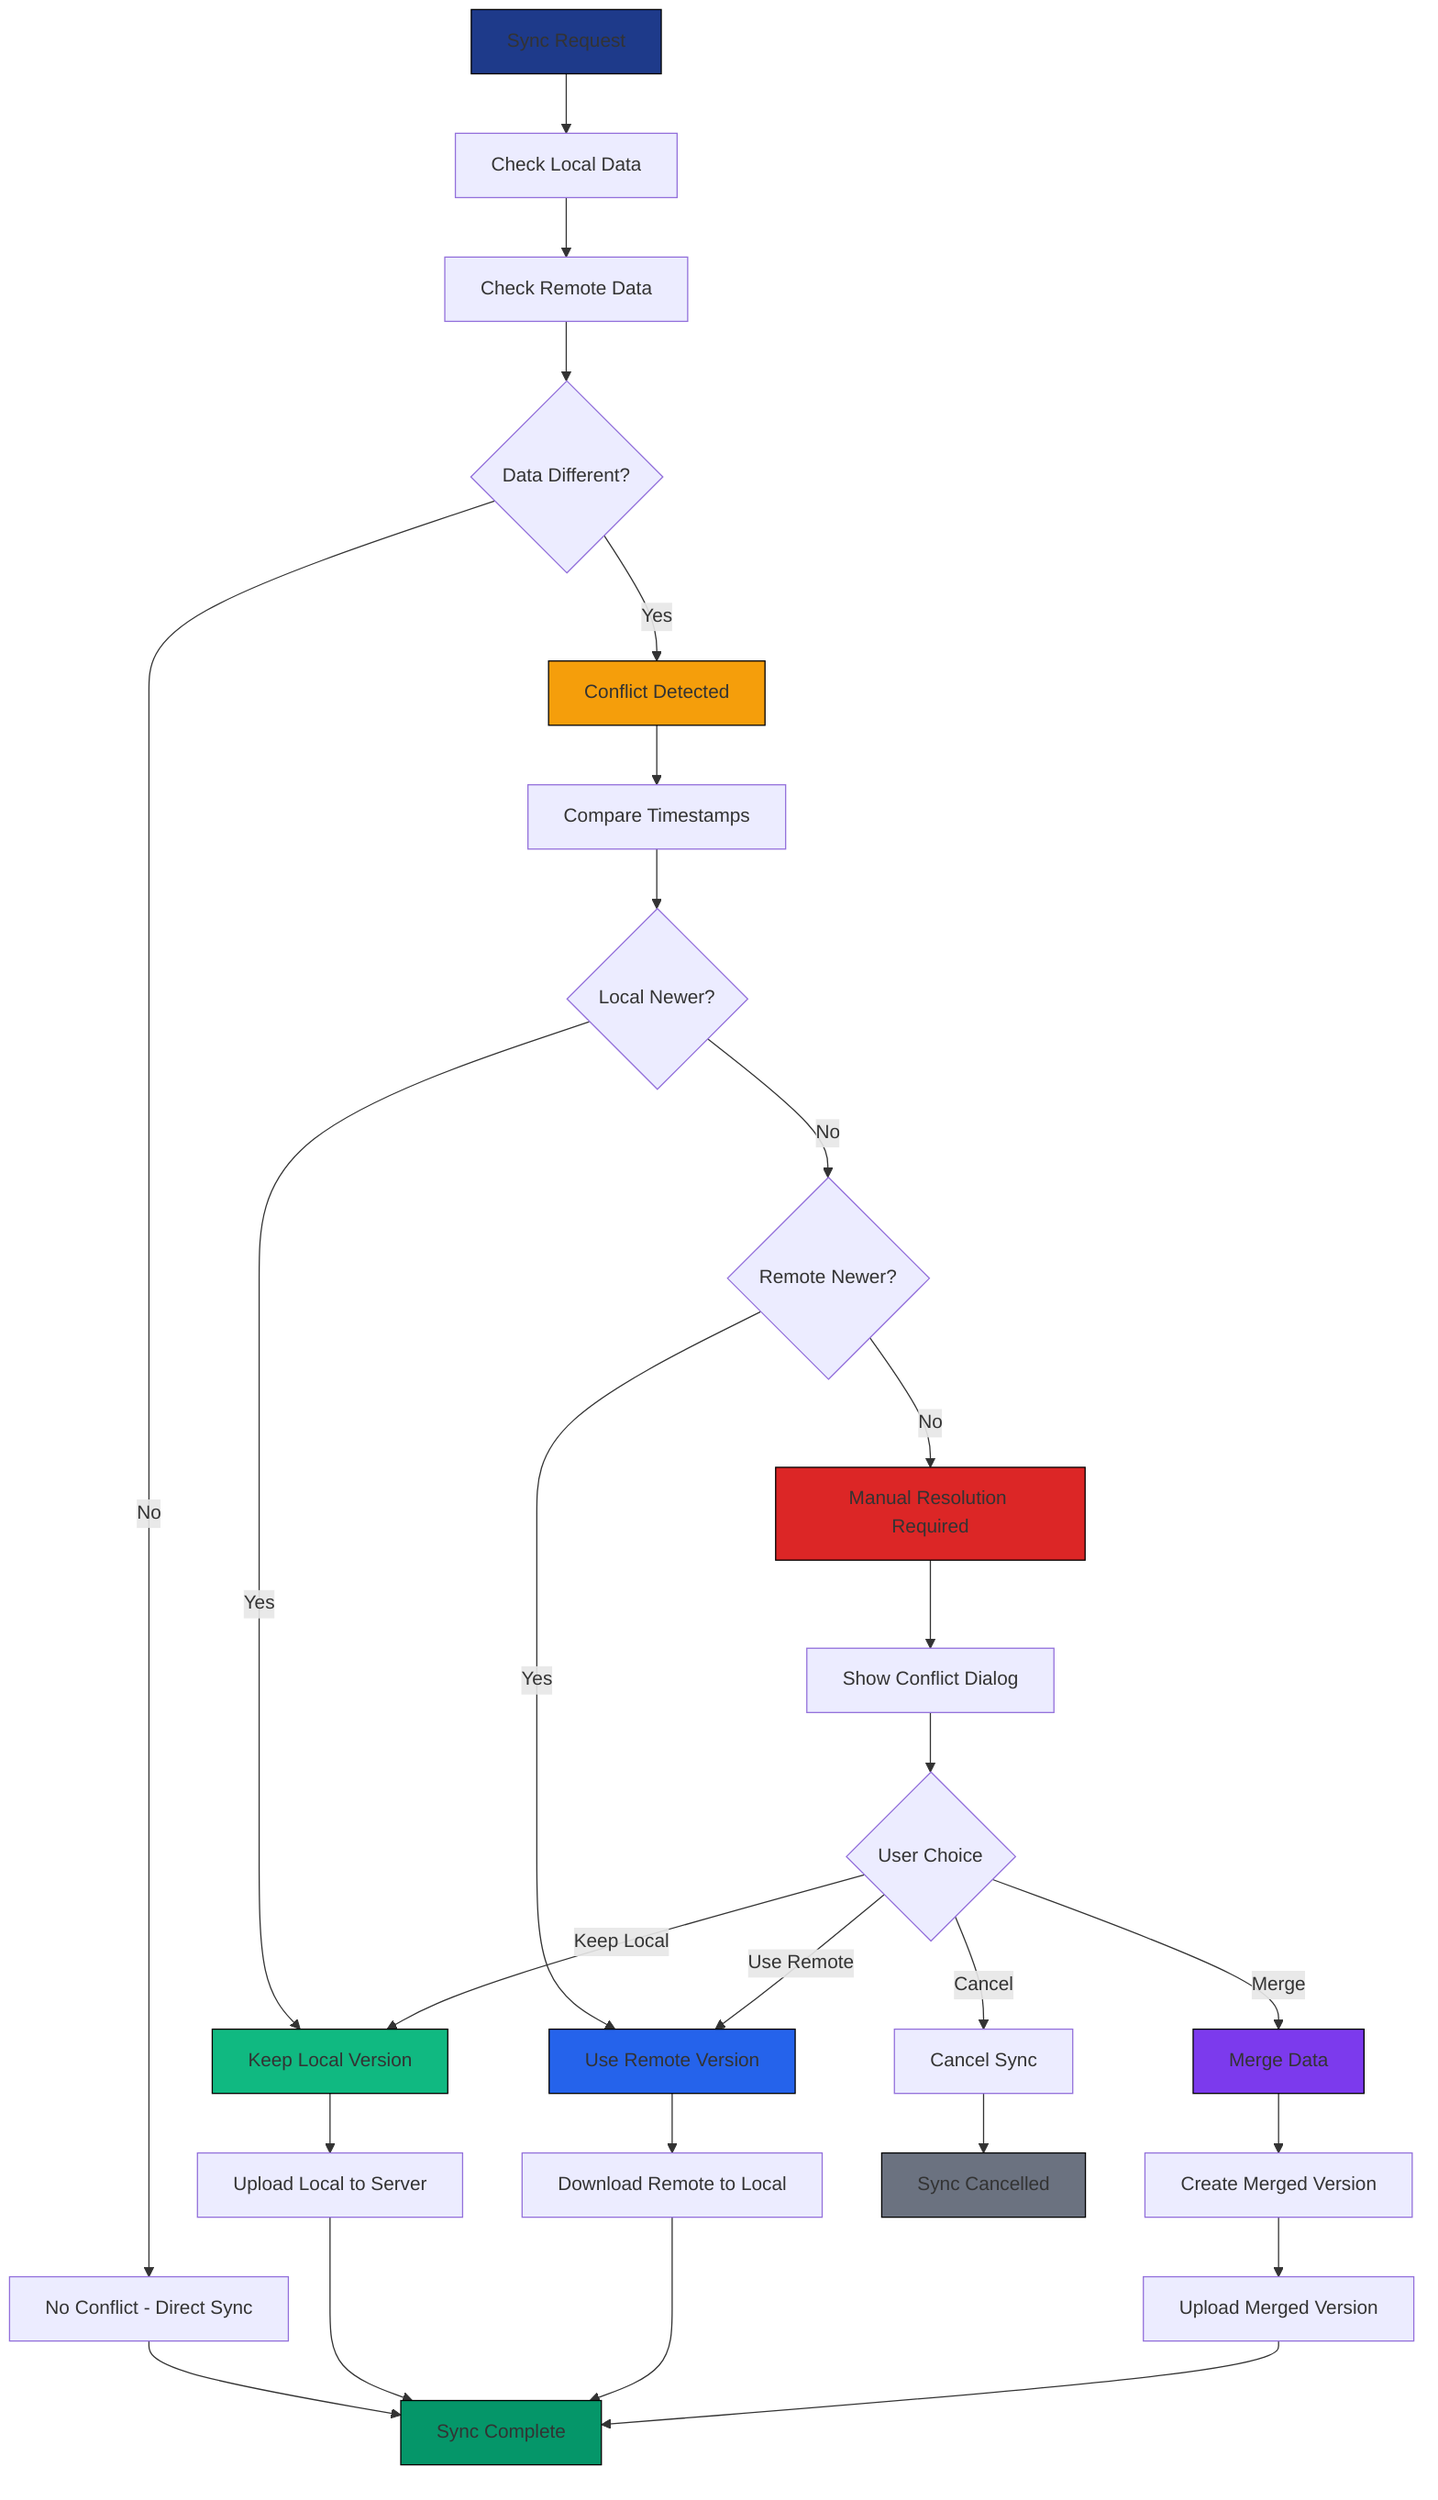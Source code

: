 graph TD
    A[Sync Request] --> B[Check Local Data]
    B --> C[Check Remote Data]
    C --> D{Data Different?}
    
    D -->|No| E[No Conflict - Direct Sync]
    D -->|Yes| F[Conflict Detected]
    
    F --> G[Compare Timestamps]
    G --> H{Local Newer?}
    
    H -->|Yes| I[Keep Local Version]
    H -->|No| J{Remote Newer?}
    
    J -->|Yes| K[Use Remote Version]
    J -->|No| L[Manual Resolution Required]
    
    L --> M[Show Conflict Dialog]
    M --> N{User Choice}
    
    N -->|Keep Local| I
    N -->|Use Remote| K
    N -->|Merge| O[Merge Data]
    N -->|Cancel| P[Cancel Sync]
    
    I --> Q[Upload Local to Server]
    K --> R[Download Remote to Local]
    O --> S[Create Merged Version]
    S --> T[Upload Merged Version]
    
    E --> U[Sync Complete]
    Q --> U
    R --> U
    T --> U
    P --> V[Sync Cancelled]
    
    style A fill:#1E3A8A,stroke:#000000
    style F fill:#F59E0B,stroke:#000000
    style I fill:#10B981,stroke:#000000
    style K fill:#2563EB,stroke:#000000
    style L fill:#DC2626,stroke:#000000
    style O fill:#7C3AED,stroke:#000000
    style U fill:#059669,stroke:#000000
    style V fill:#6B7280,stroke:#000000